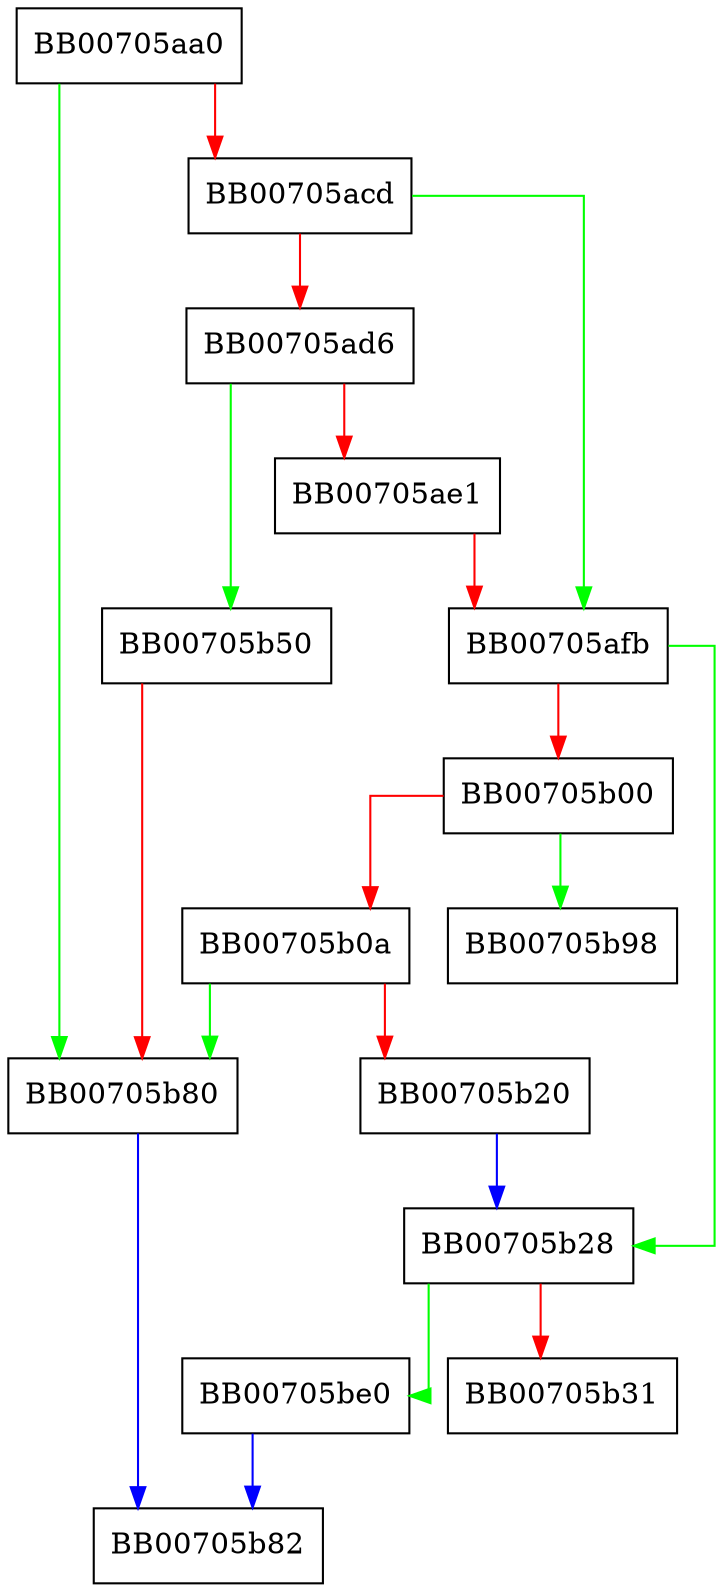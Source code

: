 digraph ossl_gcm_einit {
  node [shape="box"];
  graph [splines=ortho];
  BB00705aa0 -> BB00705b80 [color="green"];
  BB00705aa0 -> BB00705acd [color="red"];
  BB00705acd -> BB00705afb [color="green"];
  BB00705acd -> BB00705ad6 [color="red"];
  BB00705ad6 -> BB00705b50 [color="green"];
  BB00705ad6 -> BB00705ae1 [color="red"];
  BB00705ae1 -> BB00705afb [color="red"];
  BB00705afb -> BB00705b28 [color="green"];
  BB00705afb -> BB00705b00 [color="red"];
  BB00705b00 -> BB00705b98 [color="green"];
  BB00705b00 -> BB00705b0a [color="red"];
  BB00705b0a -> BB00705b80 [color="green"];
  BB00705b0a -> BB00705b20 [color="red"];
  BB00705b20 -> BB00705b28 [color="blue"];
  BB00705b28 -> BB00705be0 [color="green"];
  BB00705b28 -> BB00705b31 [color="red"];
  BB00705b50 -> BB00705b80 [color="red"];
  BB00705b80 -> BB00705b82 [color="blue"];
  BB00705be0 -> BB00705b82 [color="blue"];
}